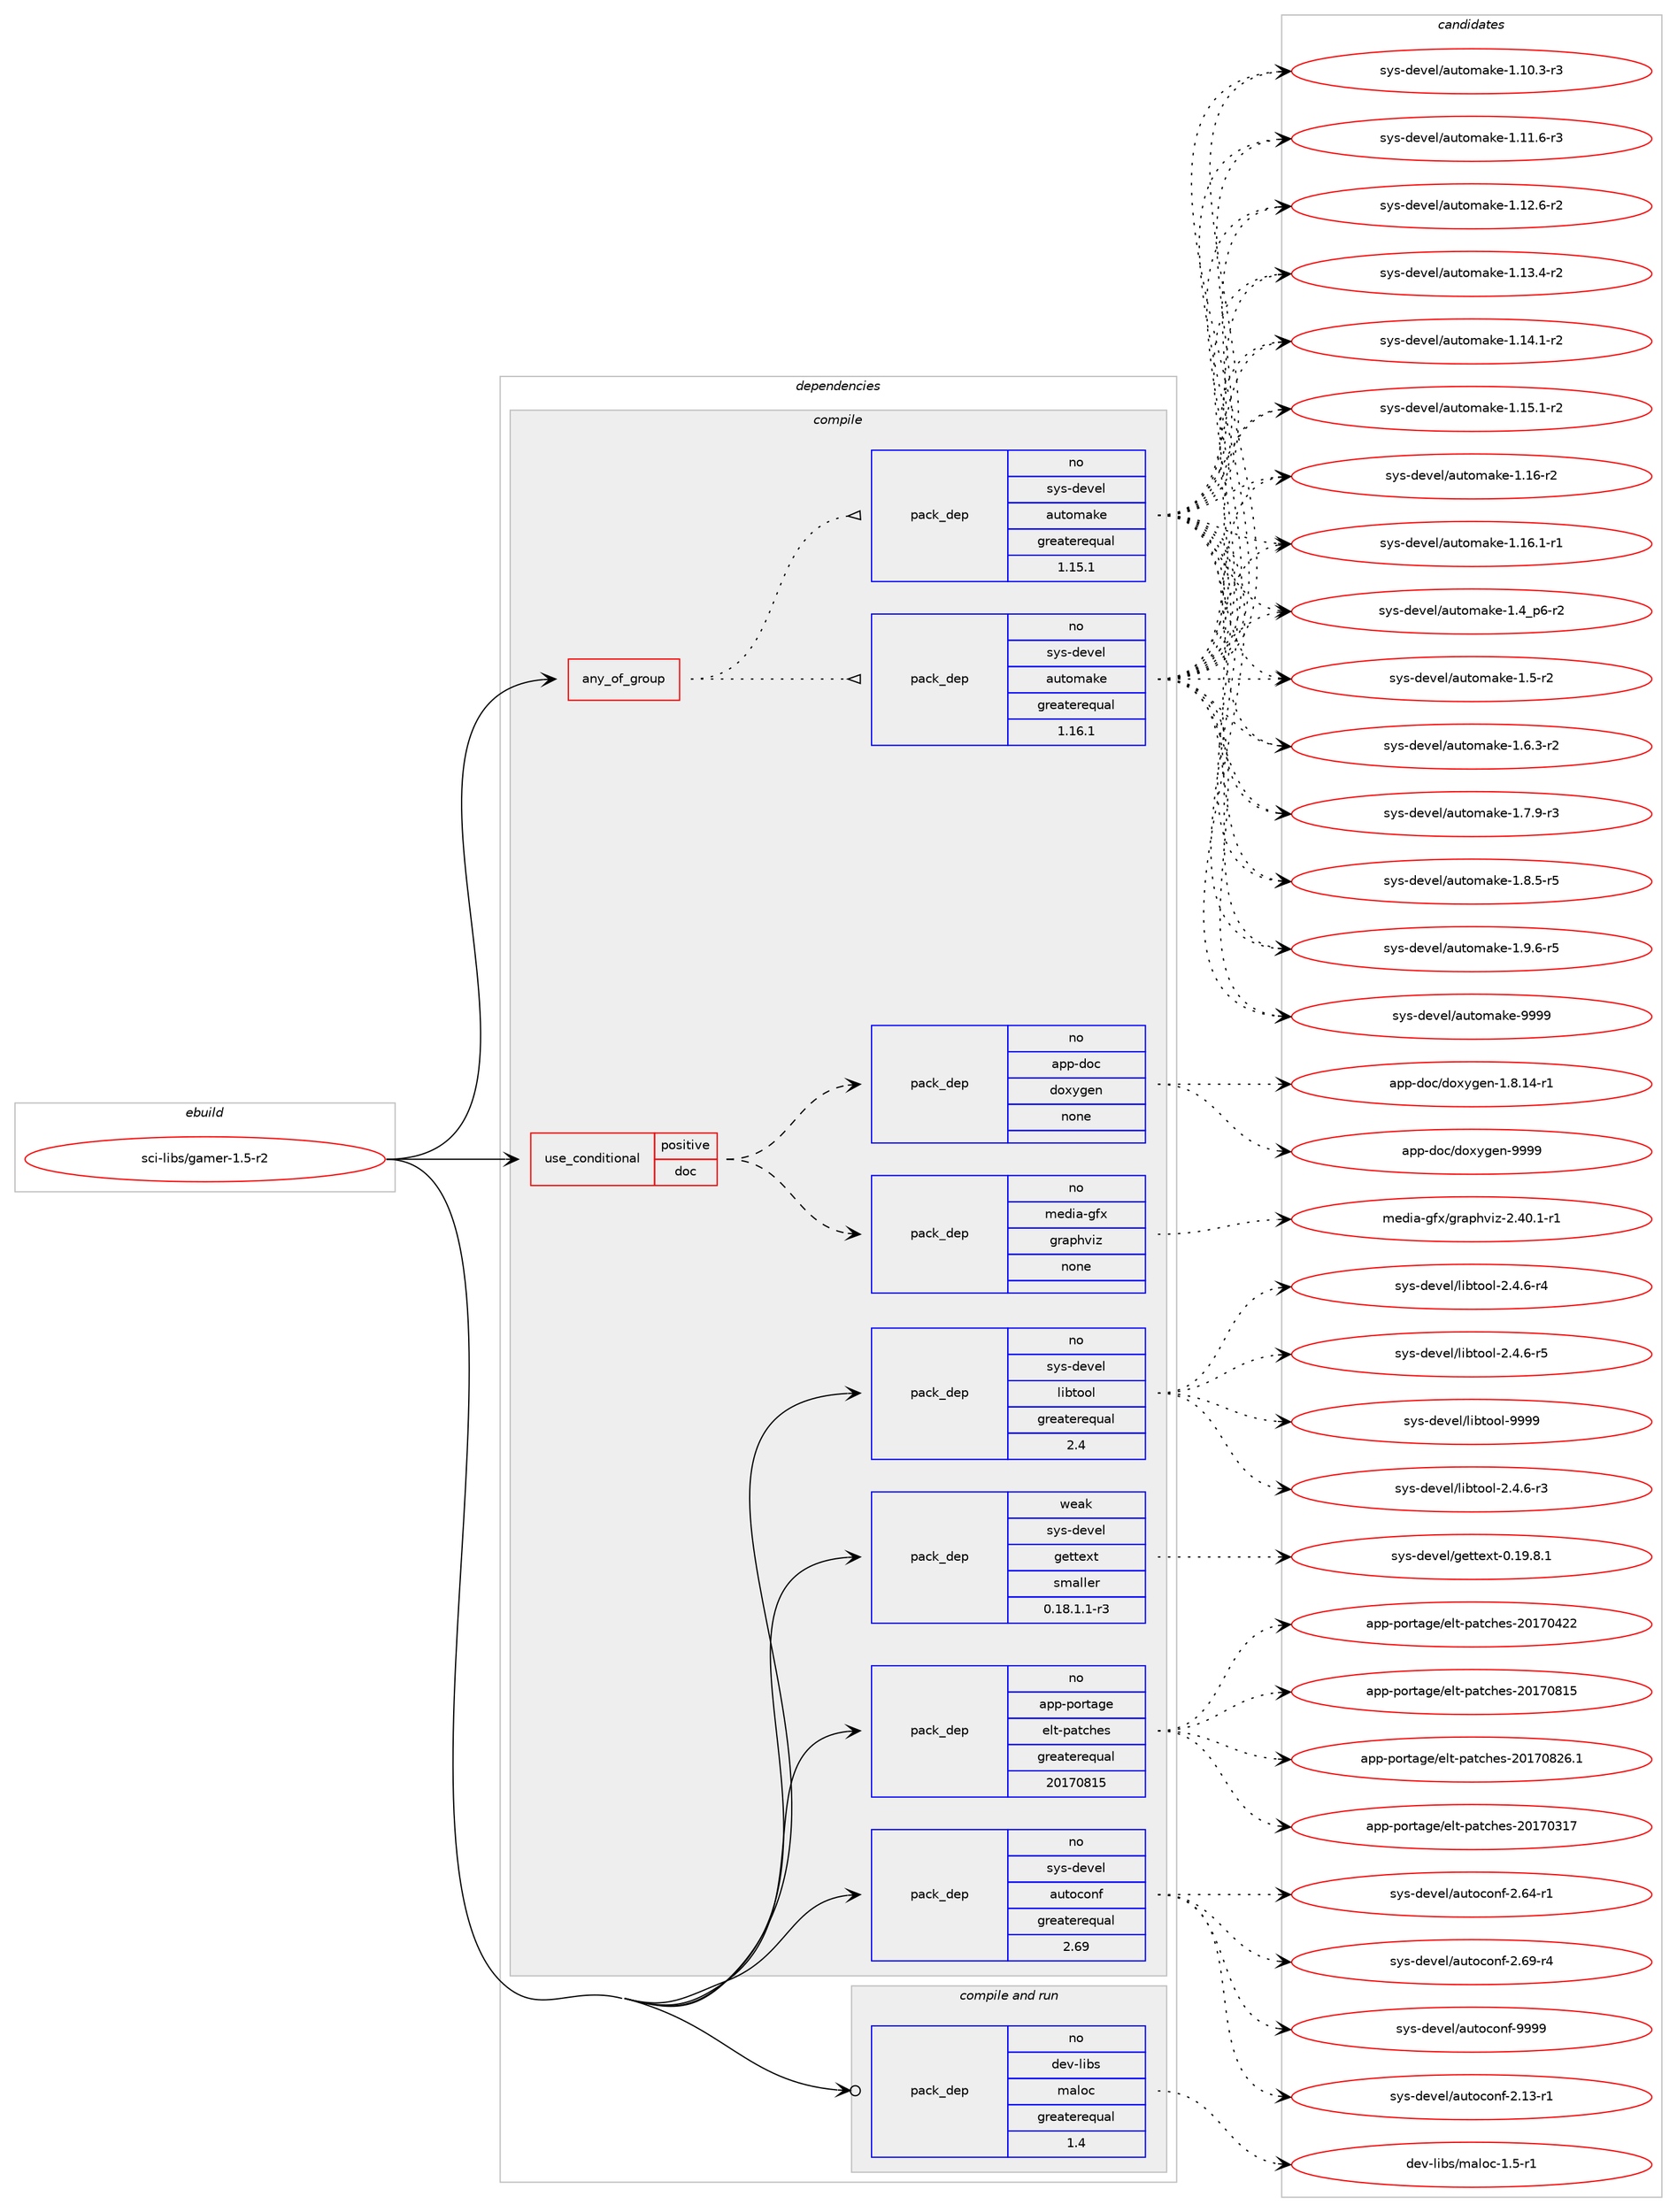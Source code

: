 digraph prolog {

# *************
# Graph options
# *************

newrank=true;
concentrate=true;
compound=true;
graph [rankdir=LR,fontname=Helvetica,fontsize=10,ranksep=1.5];#, ranksep=2.5, nodesep=0.2];
edge  [arrowhead=vee];
node  [fontname=Helvetica,fontsize=10];

# **********
# The ebuild
# **********

subgraph cluster_leftcol {
color=gray;
rank=same;
label=<<i>ebuild</i>>;
id [label="sci-libs/gamer-1.5-r2", color=red, width=4, href="../sci-libs/gamer-1.5-r2.svg"];
}

# ****************
# The dependencies
# ****************

subgraph cluster_midcol {
color=gray;
label=<<i>dependencies</i>>;
subgraph cluster_compile {
fillcolor="#eeeeee";
style=filled;
label=<<i>compile</i>>;
subgraph any26884 {
dependency1693199 [label=<<TABLE BORDER="0" CELLBORDER="1" CELLSPACING="0" CELLPADDING="4"><TR><TD CELLPADDING="10">any_of_group</TD></TR></TABLE>>, shape=none, color=red];subgraph pack1212159 {
dependency1693200 [label=<<TABLE BORDER="0" CELLBORDER="1" CELLSPACING="0" CELLPADDING="4" WIDTH="220"><TR><TD ROWSPAN="6" CELLPADDING="30">pack_dep</TD></TR><TR><TD WIDTH="110">no</TD></TR><TR><TD>sys-devel</TD></TR><TR><TD>automake</TD></TR><TR><TD>greaterequal</TD></TR><TR><TD>1.16.1</TD></TR></TABLE>>, shape=none, color=blue];
}
dependency1693199:e -> dependency1693200:w [weight=20,style="dotted",arrowhead="oinv"];
subgraph pack1212160 {
dependency1693201 [label=<<TABLE BORDER="0" CELLBORDER="1" CELLSPACING="0" CELLPADDING="4" WIDTH="220"><TR><TD ROWSPAN="6" CELLPADDING="30">pack_dep</TD></TR><TR><TD WIDTH="110">no</TD></TR><TR><TD>sys-devel</TD></TR><TR><TD>automake</TD></TR><TR><TD>greaterequal</TD></TR><TR><TD>1.15.1</TD></TR></TABLE>>, shape=none, color=blue];
}
dependency1693199:e -> dependency1693201:w [weight=20,style="dotted",arrowhead="oinv"];
}
id:e -> dependency1693199:w [weight=20,style="solid",arrowhead="vee"];
subgraph cond453304 {
dependency1693202 [label=<<TABLE BORDER="0" CELLBORDER="1" CELLSPACING="0" CELLPADDING="4"><TR><TD ROWSPAN="3" CELLPADDING="10">use_conditional</TD></TR><TR><TD>positive</TD></TR><TR><TD>doc</TD></TR></TABLE>>, shape=none, color=red];
subgraph pack1212161 {
dependency1693203 [label=<<TABLE BORDER="0" CELLBORDER="1" CELLSPACING="0" CELLPADDING="4" WIDTH="220"><TR><TD ROWSPAN="6" CELLPADDING="30">pack_dep</TD></TR><TR><TD WIDTH="110">no</TD></TR><TR><TD>media-gfx</TD></TR><TR><TD>graphviz</TD></TR><TR><TD>none</TD></TR><TR><TD></TD></TR></TABLE>>, shape=none, color=blue];
}
dependency1693202:e -> dependency1693203:w [weight=20,style="dashed",arrowhead="vee"];
subgraph pack1212162 {
dependency1693204 [label=<<TABLE BORDER="0" CELLBORDER="1" CELLSPACING="0" CELLPADDING="4" WIDTH="220"><TR><TD ROWSPAN="6" CELLPADDING="30">pack_dep</TD></TR><TR><TD WIDTH="110">no</TD></TR><TR><TD>app-doc</TD></TR><TR><TD>doxygen</TD></TR><TR><TD>none</TD></TR><TR><TD></TD></TR></TABLE>>, shape=none, color=blue];
}
dependency1693202:e -> dependency1693204:w [weight=20,style="dashed",arrowhead="vee"];
}
id:e -> dependency1693202:w [weight=20,style="solid",arrowhead="vee"];
subgraph pack1212163 {
dependency1693205 [label=<<TABLE BORDER="0" CELLBORDER="1" CELLSPACING="0" CELLPADDING="4" WIDTH="220"><TR><TD ROWSPAN="6" CELLPADDING="30">pack_dep</TD></TR><TR><TD WIDTH="110">no</TD></TR><TR><TD>app-portage</TD></TR><TR><TD>elt-patches</TD></TR><TR><TD>greaterequal</TD></TR><TR><TD>20170815</TD></TR></TABLE>>, shape=none, color=blue];
}
id:e -> dependency1693205:w [weight=20,style="solid",arrowhead="vee"];
subgraph pack1212164 {
dependency1693206 [label=<<TABLE BORDER="0" CELLBORDER="1" CELLSPACING="0" CELLPADDING="4" WIDTH="220"><TR><TD ROWSPAN="6" CELLPADDING="30">pack_dep</TD></TR><TR><TD WIDTH="110">no</TD></TR><TR><TD>sys-devel</TD></TR><TR><TD>autoconf</TD></TR><TR><TD>greaterequal</TD></TR><TR><TD>2.69</TD></TR></TABLE>>, shape=none, color=blue];
}
id:e -> dependency1693206:w [weight=20,style="solid",arrowhead="vee"];
subgraph pack1212165 {
dependency1693207 [label=<<TABLE BORDER="0" CELLBORDER="1" CELLSPACING="0" CELLPADDING="4" WIDTH="220"><TR><TD ROWSPAN="6" CELLPADDING="30">pack_dep</TD></TR><TR><TD WIDTH="110">no</TD></TR><TR><TD>sys-devel</TD></TR><TR><TD>libtool</TD></TR><TR><TD>greaterequal</TD></TR><TR><TD>2.4</TD></TR></TABLE>>, shape=none, color=blue];
}
id:e -> dependency1693207:w [weight=20,style="solid",arrowhead="vee"];
subgraph pack1212166 {
dependency1693208 [label=<<TABLE BORDER="0" CELLBORDER="1" CELLSPACING="0" CELLPADDING="4" WIDTH="220"><TR><TD ROWSPAN="6" CELLPADDING="30">pack_dep</TD></TR><TR><TD WIDTH="110">weak</TD></TR><TR><TD>sys-devel</TD></TR><TR><TD>gettext</TD></TR><TR><TD>smaller</TD></TR><TR><TD>0.18.1.1-r3</TD></TR></TABLE>>, shape=none, color=blue];
}
id:e -> dependency1693208:w [weight=20,style="solid",arrowhead="vee"];
}
subgraph cluster_compileandrun {
fillcolor="#eeeeee";
style=filled;
label=<<i>compile and run</i>>;
subgraph pack1212167 {
dependency1693209 [label=<<TABLE BORDER="0" CELLBORDER="1" CELLSPACING="0" CELLPADDING="4" WIDTH="220"><TR><TD ROWSPAN="6" CELLPADDING="30">pack_dep</TD></TR><TR><TD WIDTH="110">no</TD></TR><TR><TD>dev-libs</TD></TR><TR><TD>maloc</TD></TR><TR><TD>greaterequal</TD></TR><TR><TD>1.4</TD></TR></TABLE>>, shape=none, color=blue];
}
id:e -> dependency1693209:w [weight=20,style="solid",arrowhead="odotvee"];
}
subgraph cluster_run {
fillcolor="#eeeeee";
style=filled;
label=<<i>run</i>>;
}
}

# **************
# The candidates
# **************

subgraph cluster_choices {
rank=same;
color=gray;
label=<<i>candidates</i>>;

subgraph choice1212159 {
color=black;
nodesep=1;
choice11512111545100101118101108479711711611110997107101454946494846514511451 [label="sys-devel/automake-1.10.3-r3", color=red, width=4,href="../sys-devel/automake-1.10.3-r3.svg"];
choice11512111545100101118101108479711711611110997107101454946494946544511451 [label="sys-devel/automake-1.11.6-r3", color=red, width=4,href="../sys-devel/automake-1.11.6-r3.svg"];
choice11512111545100101118101108479711711611110997107101454946495046544511450 [label="sys-devel/automake-1.12.6-r2", color=red, width=4,href="../sys-devel/automake-1.12.6-r2.svg"];
choice11512111545100101118101108479711711611110997107101454946495146524511450 [label="sys-devel/automake-1.13.4-r2", color=red, width=4,href="../sys-devel/automake-1.13.4-r2.svg"];
choice11512111545100101118101108479711711611110997107101454946495246494511450 [label="sys-devel/automake-1.14.1-r2", color=red, width=4,href="../sys-devel/automake-1.14.1-r2.svg"];
choice11512111545100101118101108479711711611110997107101454946495346494511450 [label="sys-devel/automake-1.15.1-r2", color=red, width=4,href="../sys-devel/automake-1.15.1-r2.svg"];
choice1151211154510010111810110847971171161111099710710145494649544511450 [label="sys-devel/automake-1.16-r2", color=red, width=4,href="../sys-devel/automake-1.16-r2.svg"];
choice11512111545100101118101108479711711611110997107101454946495446494511449 [label="sys-devel/automake-1.16.1-r1", color=red, width=4,href="../sys-devel/automake-1.16.1-r1.svg"];
choice115121115451001011181011084797117116111109971071014549465295112544511450 [label="sys-devel/automake-1.4_p6-r2", color=red, width=4,href="../sys-devel/automake-1.4_p6-r2.svg"];
choice11512111545100101118101108479711711611110997107101454946534511450 [label="sys-devel/automake-1.5-r2", color=red, width=4,href="../sys-devel/automake-1.5-r2.svg"];
choice115121115451001011181011084797117116111109971071014549465446514511450 [label="sys-devel/automake-1.6.3-r2", color=red, width=4,href="../sys-devel/automake-1.6.3-r2.svg"];
choice115121115451001011181011084797117116111109971071014549465546574511451 [label="sys-devel/automake-1.7.9-r3", color=red, width=4,href="../sys-devel/automake-1.7.9-r3.svg"];
choice115121115451001011181011084797117116111109971071014549465646534511453 [label="sys-devel/automake-1.8.5-r5", color=red, width=4,href="../sys-devel/automake-1.8.5-r5.svg"];
choice115121115451001011181011084797117116111109971071014549465746544511453 [label="sys-devel/automake-1.9.6-r5", color=red, width=4,href="../sys-devel/automake-1.9.6-r5.svg"];
choice115121115451001011181011084797117116111109971071014557575757 [label="sys-devel/automake-9999", color=red, width=4,href="../sys-devel/automake-9999.svg"];
dependency1693200:e -> choice11512111545100101118101108479711711611110997107101454946494846514511451:w [style=dotted,weight="100"];
dependency1693200:e -> choice11512111545100101118101108479711711611110997107101454946494946544511451:w [style=dotted,weight="100"];
dependency1693200:e -> choice11512111545100101118101108479711711611110997107101454946495046544511450:w [style=dotted,weight="100"];
dependency1693200:e -> choice11512111545100101118101108479711711611110997107101454946495146524511450:w [style=dotted,weight="100"];
dependency1693200:e -> choice11512111545100101118101108479711711611110997107101454946495246494511450:w [style=dotted,weight="100"];
dependency1693200:e -> choice11512111545100101118101108479711711611110997107101454946495346494511450:w [style=dotted,weight="100"];
dependency1693200:e -> choice1151211154510010111810110847971171161111099710710145494649544511450:w [style=dotted,weight="100"];
dependency1693200:e -> choice11512111545100101118101108479711711611110997107101454946495446494511449:w [style=dotted,weight="100"];
dependency1693200:e -> choice115121115451001011181011084797117116111109971071014549465295112544511450:w [style=dotted,weight="100"];
dependency1693200:e -> choice11512111545100101118101108479711711611110997107101454946534511450:w [style=dotted,weight="100"];
dependency1693200:e -> choice115121115451001011181011084797117116111109971071014549465446514511450:w [style=dotted,weight="100"];
dependency1693200:e -> choice115121115451001011181011084797117116111109971071014549465546574511451:w [style=dotted,weight="100"];
dependency1693200:e -> choice115121115451001011181011084797117116111109971071014549465646534511453:w [style=dotted,weight="100"];
dependency1693200:e -> choice115121115451001011181011084797117116111109971071014549465746544511453:w [style=dotted,weight="100"];
dependency1693200:e -> choice115121115451001011181011084797117116111109971071014557575757:w [style=dotted,weight="100"];
}
subgraph choice1212160 {
color=black;
nodesep=1;
choice11512111545100101118101108479711711611110997107101454946494846514511451 [label="sys-devel/automake-1.10.3-r3", color=red, width=4,href="../sys-devel/automake-1.10.3-r3.svg"];
choice11512111545100101118101108479711711611110997107101454946494946544511451 [label="sys-devel/automake-1.11.6-r3", color=red, width=4,href="../sys-devel/automake-1.11.6-r3.svg"];
choice11512111545100101118101108479711711611110997107101454946495046544511450 [label="sys-devel/automake-1.12.6-r2", color=red, width=4,href="../sys-devel/automake-1.12.6-r2.svg"];
choice11512111545100101118101108479711711611110997107101454946495146524511450 [label="sys-devel/automake-1.13.4-r2", color=red, width=4,href="../sys-devel/automake-1.13.4-r2.svg"];
choice11512111545100101118101108479711711611110997107101454946495246494511450 [label="sys-devel/automake-1.14.1-r2", color=red, width=4,href="../sys-devel/automake-1.14.1-r2.svg"];
choice11512111545100101118101108479711711611110997107101454946495346494511450 [label="sys-devel/automake-1.15.1-r2", color=red, width=4,href="../sys-devel/automake-1.15.1-r2.svg"];
choice1151211154510010111810110847971171161111099710710145494649544511450 [label="sys-devel/automake-1.16-r2", color=red, width=4,href="../sys-devel/automake-1.16-r2.svg"];
choice11512111545100101118101108479711711611110997107101454946495446494511449 [label="sys-devel/automake-1.16.1-r1", color=red, width=4,href="../sys-devel/automake-1.16.1-r1.svg"];
choice115121115451001011181011084797117116111109971071014549465295112544511450 [label="sys-devel/automake-1.4_p6-r2", color=red, width=4,href="../sys-devel/automake-1.4_p6-r2.svg"];
choice11512111545100101118101108479711711611110997107101454946534511450 [label="sys-devel/automake-1.5-r2", color=red, width=4,href="../sys-devel/automake-1.5-r2.svg"];
choice115121115451001011181011084797117116111109971071014549465446514511450 [label="sys-devel/automake-1.6.3-r2", color=red, width=4,href="../sys-devel/automake-1.6.3-r2.svg"];
choice115121115451001011181011084797117116111109971071014549465546574511451 [label="sys-devel/automake-1.7.9-r3", color=red, width=4,href="../sys-devel/automake-1.7.9-r3.svg"];
choice115121115451001011181011084797117116111109971071014549465646534511453 [label="sys-devel/automake-1.8.5-r5", color=red, width=4,href="../sys-devel/automake-1.8.5-r5.svg"];
choice115121115451001011181011084797117116111109971071014549465746544511453 [label="sys-devel/automake-1.9.6-r5", color=red, width=4,href="../sys-devel/automake-1.9.6-r5.svg"];
choice115121115451001011181011084797117116111109971071014557575757 [label="sys-devel/automake-9999", color=red, width=4,href="../sys-devel/automake-9999.svg"];
dependency1693201:e -> choice11512111545100101118101108479711711611110997107101454946494846514511451:w [style=dotted,weight="100"];
dependency1693201:e -> choice11512111545100101118101108479711711611110997107101454946494946544511451:w [style=dotted,weight="100"];
dependency1693201:e -> choice11512111545100101118101108479711711611110997107101454946495046544511450:w [style=dotted,weight="100"];
dependency1693201:e -> choice11512111545100101118101108479711711611110997107101454946495146524511450:w [style=dotted,weight="100"];
dependency1693201:e -> choice11512111545100101118101108479711711611110997107101454946495246494511450:w [style=dotted,weight="100"];
dependency1693201:e -> choice11512111545100101118101108479711711611110997107101454946495346494511450:w [style=dotted,weight="100"];
dependency1693201:e -> choice1151211154510010111810110847971171161111099710710145494649544511450:w [style=dotted,weight="100"];
dependency1693201:e -> choice11512111545100101118101108479711711611110997107101454946495446494511449:w [style=dotted,weight="100"];
dependency1693201:e -> choice115121115451001011181011084797117116111109971071014549465295112544511450:w [style=dotted,weight="100"];
dependency1693201:e -> choice11512111545100101118101108479711711611110997107101454946534511450:w [style=dotted,weight="100"];
dependency1693201:e -> choice115121115451001011181011084797117116111109971071014549465446514511450:w [style=dotted,weight="100"];
dependency1693201:e -> choice115121115451001011181011084797117116111109971071014549465546574511451:w [style=dotted,weight="100"];
dependency1693201:e -> choice115121115451001011181011084797117116111109971071014549465646534511453:w [style=dotted,weight="100"];
dependency1693201:e -> choice115121115451001011181011084797117116111109971071014549465746544511453:w [style=dotted,weight="100"];
dependency1693201:e -> choice115121115451001011181011084797117116111109971071014557575757:w [style=dotted,weight="100"];
}
subgraph choice1212161 {
color=black;
nodesep=1;
choice10910110010597451031021204710311497112104118105122455046524846494511449 [label="media-gfx/graphviz-2.40.1-r1", color=red, width=4,href="../media-gfx/graphviz-2.40.1-r1.svg"];
dependency1693203:e -> choice10910110010597451031021204710311497112104118105122455046524846494511449:w [style=dotted,weight="100"];
}
subgraph choice1212162 {
color=black;
nodesep=1;
choice97112112451001119947100111120121103101110454946564649524511449 [label="app-doc/doxygen-1.8.14-r1", color=red, width=4,href="../app-doc/doxygen-1.8.14-r1.svg"];
choice971121124510011199471001111201211031011104557575757 [label="app-doc/doxygen-9999", color=red, width=4,href="../app-doc/doxygen-9999.svg"];
dependency1693204:e -> choice97112112451001119947100111120121103101110454946564649524511449:w [style=dotted,weight="100"];
dependency1693204:e -> choice971121124510011199471001111201211031011104557575757:w [style=dotted,weight="100"];
}
subgraph choice1212163 {
color=black;
nodesep=1;
choice97112112451121111141169710310147101108116451129711699104101115455048495548514955 [label="app-portage/elt-patches-20170317", color=red, width=4,href="../app-portage/elt-patches-20170317.svg"];
choice97112112451121111141169710310147101108116451129711699104101115455048495548525050 [label="app-portage/elt-patches-20170422", color=red, width=4,href="../app-portage/elt-patches-20170422.svg"];
choice97112112451121111141169710310147101108116451129711699104101115455048495548564953 [label="app-portage/elt-patches-20170815", color=red, width=4,href="../app-portage/elt-patches-20170815.svg"];
choice971121124511211111411697103101471011081164511297116991041011154550484955485650544649 [label="app-portage/elt-patches-20170826.1", color=red, width=4,href="../app-portage/elt-patches-20170826.1.svg"];
dependency1693205:e -> choice97112112451121111141169710310147101108116451129711699104101115455048495548514955:w [style=dotted,weight="100"];
dependency1693205:e -> choice97112112451121111141169710310147101108116451129711699104101115455048495548525050:w [style=dotted,weight="100"];
dependency1693205:e -> choice97112112451121111141169710310147101108116451129711699104101115455048495548564953:w [style=dotted,weight="100"];
dependency1693205:e -> choice971121124511211111411697103101471011081164511297116991041011154550484955485650544649:w [style=dotted,weight="100"];
}
subgraph choice1212164 {
color=black;
nodesep=1;
choice1151211154510010111810110847971171161119911111010245504649514511449 [label="sys-devel/autoconf-2.13-r1", color=red, width=4,href="../sys-devel/autoconf-2.13-r1.svg"];
choice1151211154510010111810110847971171161119911111010245504654524511449 [label="sys-devel/autoconf-2.64-r1", color=red, width=4,href="../sys-devel/autoconf-2.64-r1.svg"];
choice1151211154510010111810110847971171161119911111010245504654574511452 [label="sys-devel/autoconf-2.69-r4", color=red, width=4,href="../sys-devel/autoconf-2.69-r4.svg"];
choice115121115451001011181011084797117116111991111101024557575757 [label="sys-devel/autoconf-9999", color=red, width=4,href="../sys-devel/autoconf-9999.svg"];
dependency1693206:e -> choice1151211154510010111810110847971171161119911111010245504649514511449:w [style=dotted,weight="100"];
dependency1693206:e -> choice1151211154510010111810110847971171161119911111010245504654524511449:w [style=dotted,weight="100"];
dependency1693206:e -> choice1151211154510010111810110847971171161119911111010245504654574511452:w [style=dotted,weight="100"];
dependency1693206:e -> choice115121115451001011181011084797117116111991111101024557575757:w [style=dotted,weight="100"];
}
subgraph choice1212165 {
color=black;
nodesep=1;
choice1151211154510010111810110847108105981161111111084550465246544511451 [label="sys-devel/libtool-2.4.6-r3", color=red, width=4,href="../sys-devel/libtool-2.4.6-r3.svg"];
choice1151211154510010111810110847108105981161111111084550465246544511452 [label="sys-devel/libtool-2.4.6-r4", color=red, width=4,href="../sys-devel/libtool-2.4.6-r4.svg"];
choice1151211154510010111810110847108105981161111111084550465246544511453 [label="sys-devel/libtool-2.4.6-r5", color=red, width=4,href="../sys-devel/libtool-2.4.6-r5.svg"];
choice1151211154510010111810110847108105981161111111084557575757 [label="sys-devel/libtool-9999", color=red, width=4,href="../sys-devel/libtool-9999.svg"];
dependency1693207:e -> choice1151211154510010111810110847108105981161111111084550465246544511451:w [style=dotted,weight="100"];
dependency1693207:e -> choice1151211154510010111810110847108105981161111111084550465246544511452:w [style=dotted,weight="100"];
dependency1693207:e -> choice1151211154510010111810110847108105981161111111084550465246544511453:w [style=dotted,weight="100"];
dependency1693207:e -> choice1151211154510010111810110847108105981161111111084557575757:w [style=dotted,weight="100"];
}
subgraph choice1212166 {
color=black;
nodesep=1;
choice1151211154510010111810110847103101116116101120116454846495746564649 [label="sys-devel/gettext-0.19.8.1", color=red, width=4,href="../sys-devel/gettext-0.19.8.1.svg"];
dependency1693208:e -> choice1151211154510010111810110847103101116116101120116454846495746564649:w [style=dotted,weight="100"];
}
subgraph choice1212167 {
color=black;
nodesep=1;
choice1001011184510810598115471099710811199454946534511449 [label="dev-libs/maloc-1.5-r1", color=red, width=4,href="../dev-libs/maloc-1.5-r1.svg"];
dependency1693209:e -> choice1001011184510810598115471099710811199454946534511449:w [style=dotted,weight="100"];
}
}

}
